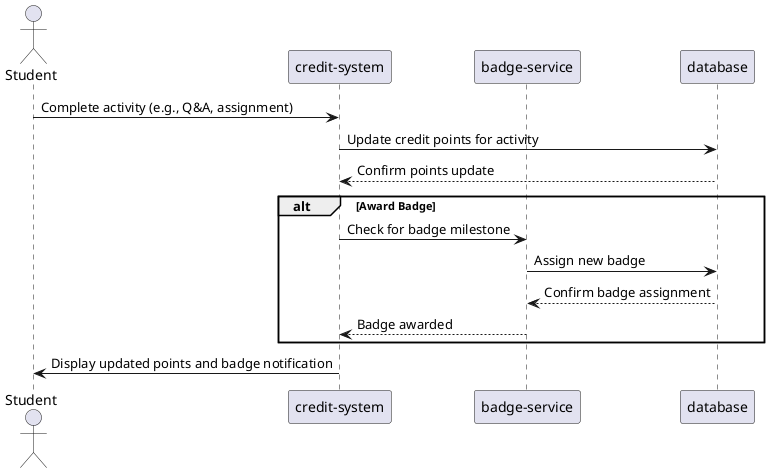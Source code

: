 @startuml credit-points-and-badge-system-sequence-diagram

actor Student
participant "credit-system" as CreditSys
participant "badge-service" as BadgeService
participant "database" as DB

Student -> CreditSys: Complete activity (e.g., Q&A, assignment)
CreditSys -> DB: Update credit points for activity
DB --> CreditSys: Confirm points update

alt Award Badge
    CreditSys -> BadgeService: Check for badge milestone
    BadgeService -> DB: Assign new badge
    DB --> BadgeService: Confirm badge assignment
    BadgeService --> CreditSys: Badge awarded
end

CreditSys -> Student: Display updated points and badge notification
@enduml
